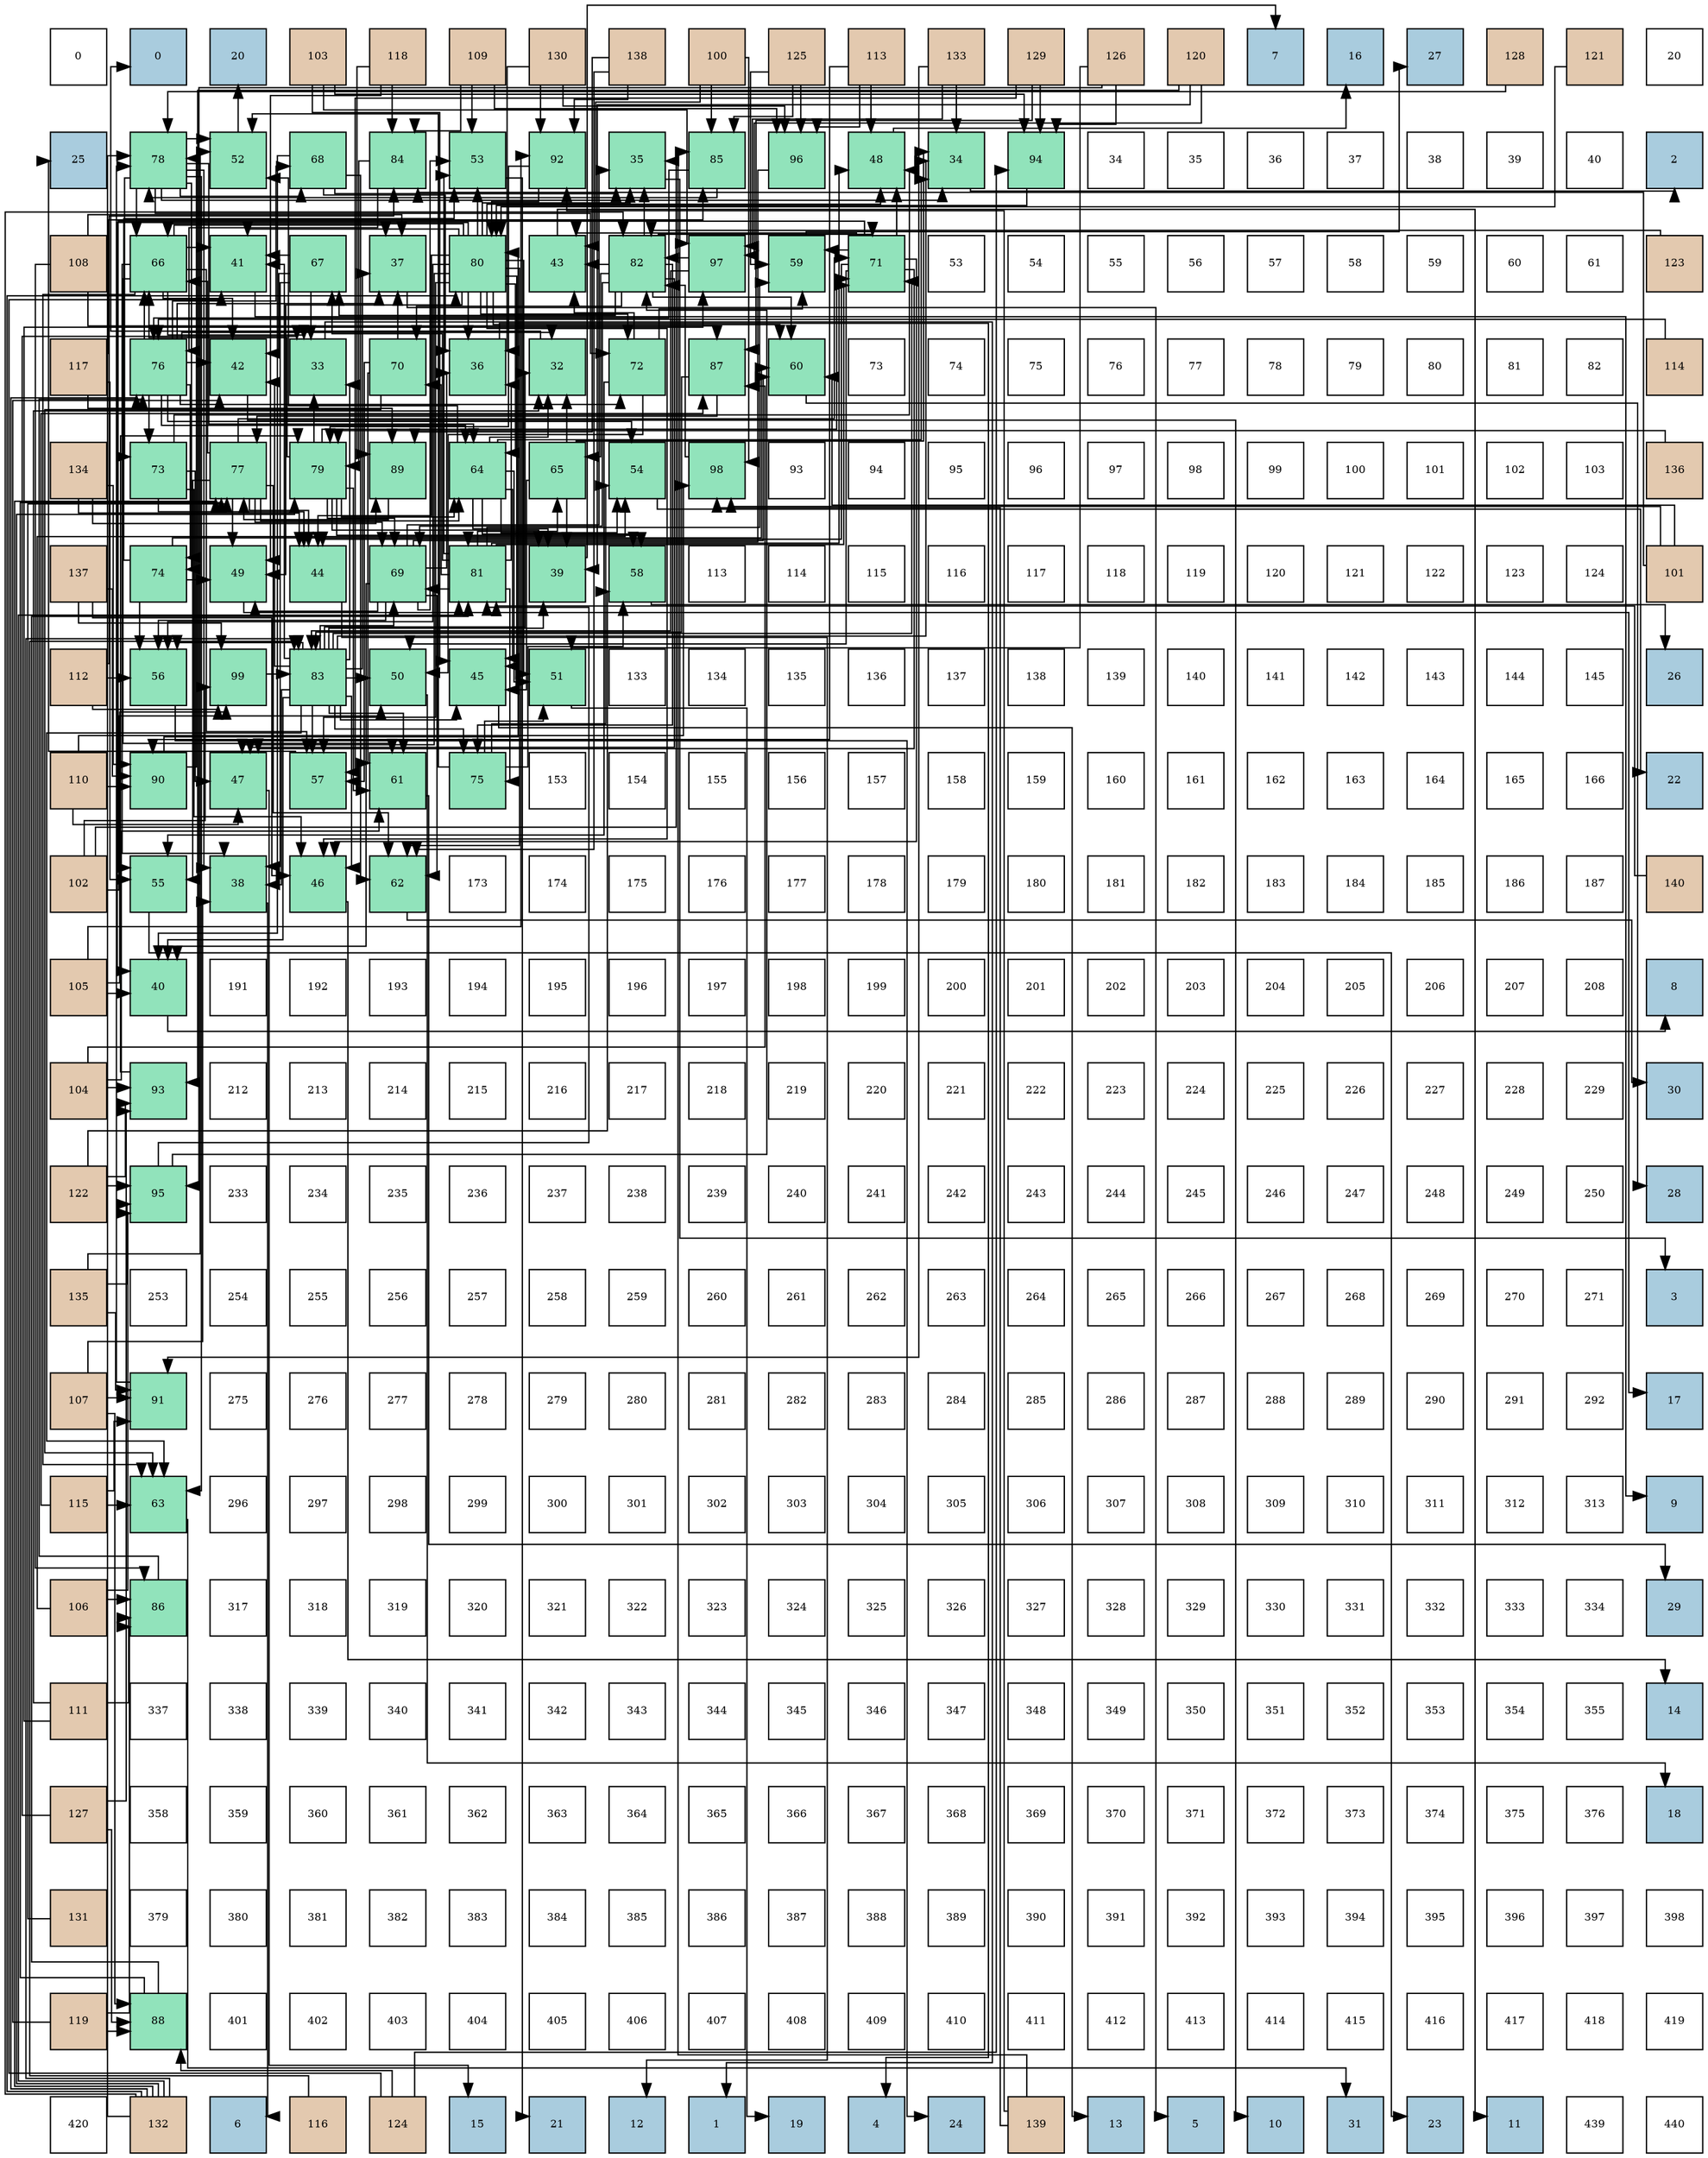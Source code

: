 digraph layout{
 rankdir=TB;
 splines=ortho;
 node [style=filled shape=square fixedsize=true width=0.6];
0[label="0", fontsize=8, fillcolor="#ffffff"];
1[label="0", fontsize=8, fillcolor="#a9ccde"];
2[label="20", fontsize=8, fillcolor="#a9ccde"];
3[label="103", fontsize=8, fillcolor="#e3c9af"];
4[label="118", fontsize=8, fillcolor="#e3c9af"];
5[label="109", fontsize=8, fillcolor="#e3c9af"];
6[label="130", fontsize=8, fillcolor="#e3c9af"];
7[label="138", fontsize=8, fillcolor="#e3c9af"];
8[label="100", fontsize=8, fillcolor="#e3c9af"];
9[label="125", fontsize=8, fillcolor="#e3c9af"];
10[label="113", fontsize=8, fillcolor="#e3c9af"];
11[label="133", fontsize=8, fillcolor="#e3c9af"];
12[label="129", fontsize=8, fillcolor="#e3c9af"];
13[label="126", fontsize=8, fillcolor="#e3c9af"];
14[label="120", fontsize=8, fillcolor="#e3c9af"];
15[label="7", fontsize=8, fillcolor="#a9ccde"];
16[label="16", fontsize=8, fillcolor="#a9ccde"];
17[label="27", fontsize=8, fillcolor="#a9ccde"];
18[label="128", fontsize=8, fillcolor="#e3c9af"];
19[label="121", fontsize=8, fillcolor="#e3c9af"];
20[label="20", fontsize=8, fillcolor="#ffffff"];
21[label="25", fontsize=8, fillcolor="#a9ccde"];
22[label="78", fontsize=8, fillcolor="#91e3bb"];
23[label="52", fontsize=8, fillcolor="#91e3bb"];
24[label="68", fontsize=8, fillcolor="#91e3bb"];
25[label="84", fontsize=8, fillcolor="#91e3bb"];
26[label="53", fontsize=8, fillcolor="#91e3bb"];
27[label="92", fontsize=8, fillcolor="#91e3bb"];
28[label="35", fontsize=8, fillcolor="#91e3bb"];
29[label="85", fontsize=8, fillcolor="#91e3bb"];
30[label="96", fontsize=8, fillcolor="#91e3bb"];
31[label="48", fontsize=8, fillcolor="#91e3bb"];
32[label="34", fontsize=8, fillcolor="#91e3bb"];
33[label="94", fontsize=8, fillcolor="#91e3bb"];
34[label="34", fontsize=8, fillcolor="#ffffff"];
35[label="35", fontsize=8, fillcolor="#ffffff"];
36[label="36", fontsize=8, fillcolor="#ffffff"];
37[label="37", fontsize=8, fillcolor="#ffffff"];
38[label="38", fontsize=8, fillcolor="#ffffff"];
39[label="39", fontsize=8, fillcolor="#ffffff"];
40[label="40", fontsize=8, fillcolor="#ffffff"];
41[label="2", fontsize=8, fillcolor="#a9ccde"];
42[label="108", fontsize=8, fillcolor="#e3c9af"];
43[label="66", fontsize=8, fillcolor="#91e3bb"];
44[label="41", fontsize=8, fillcolor="#91e3bb"];
45[label="67", fontsize=8, fillcolor="#91e3bb"];
46[label="37", fontsize=8, fillcolor="#91e3bb"];
47[label="80", fontsize=8, fillcolor="#91e3bb"];
48[label="43", fontsize=8, fillcolor="#91e3bb"];
49[label="82", fontsize=8, fillcolor="#91e3bb"];
50[label="97", fontsize=8, fillcolor="#91e3bb"];
51[label="59", fontsize=8, fillcolor="#91e3bb"];
52[label="71", fontsize=8, fillcolor="#91e3bb"];
53[label="53", fontsize=8, fillcolor="#ffffff"];
54[label="54", fontsize=8, fillcolor="#ffffff"];
55[label="55", fontsize=8, fillcolor="#ffffff"];
56[label="56", fontsize=8, fillcolor="#ffffff"];
57[label="57", fontsize=8, fillcolor="#ffffff"];
58[label="58", fontsize=8, fillcolor="#ffffff"];
59[label="59", fontsize=8, fillcolor="#ffffff"];
60[label="60", fontsize=8, fillcolor="#ffffff"];
61[label="61", fontsize=8, fillcolor="#ffffff"];
62[label="123", fontsize=8, fillcolor="#e3c9af"];
63[label="117", fontsize=8, fillcolor="#e3c9af"];
64[label="76", fontsize=8, fillcolor="#91e3bb"];
65[label="42", fontsize=8, fillcolor="#91e3bb"];
66[label="33", fontsize=8, fillcolor="#91e3bb"];
67[label="70", fontsize=8, fillcolor="#91e3bb"];
68[label="36", fontsize=8, fillcolor="#91e3bb"];
69[label="32", fontsize=8, fillcolor="#91e3bb"];
70[label="72", fontsize=8, fillcolor="#91e3bb"];
71[label="87", fontsize=8, fillcolor="#91e3bb"];
72[label="60", fontsize=8, fillcolor="#91e3bb"];
73[label="73", fontsize=8, fillcolor="#ffffff"];
74[label="74", fontsize=8, fillcolor="#ffffff"];
75[label="75", fontsize=8, fillcolor="#ffffff"];
76[label="76", fontsize=8, fillcolor="#ffffff"];
77[label="77", fontsize=8, fillcolor="#ffffff"];
78[label="78", fontsize=8, fillcolor="#ffffff"];
79[label="79", fontsize=8, fillcolor="#ffffff"];
80[label="80", fontsize=8, fillcolor="#ffffff"];
81[label="81", fontsize=8, fillcolor="#ffffff"];
82[label="82", fontsize=8, fillcolor="#ffffff"];
83[label="114", fontsize=8, fillcolor="#e3c9af"];
84[label="134", fontsize=8, fillcolor="#e3c9af"];
85[label="73", fontsize=8, fillcolor="#91e3bb"];
86[label="77", fontsize=8, fillcolor="#91e3bb"];
87[label="79", fontsize=8, fillcolor="#91e3bb"];
88[label="89", fontsize=8, fillcolor="#91e3bb"];
89[label="64", fontsize=8, fillcolor="#91e3bb"];
90[label="65", fontsize=8, fillcolor="#91e3bb"];
91[label="54", fontsize=8, fillcolor="#91e3bb"];
92[label="98", fontsize=8, fillcolor="#91e3bb"];
93[label="93", fontsize=8, fillcolor="#ffffff"];
94[label="94", fontsize=8, fillcolor="#ffffff"];
95[label="95", fontsize=8, fillcolor="#ffffff"];
96[label="96", fontsize=8, fillcolor="#ffffff"];
97[label="97", fontsize=8, fillcolor="#ffffff"];
98[label="98", fontsize=8, fillcolor="#ffffff"];
99[label="99", fontsize=8, fillcolor="#ffffff"];
100[label="100", fontsize=8, fillcolor="#ffffff"];
101[label="101", fontsize=8, fillcolor="#ffffff"];
102[label="102", fontsize=8, fillcolor="#ffffff"];
103[label="103", fontsize=8, fillcolor="#ffffff"];
104[label="136", fontsize=8, fillcolor="#e3c9af"];
105[label="137", fontsize=8, fillcolor="#e3c9af"];
106[label="74", fontsize=8, fillcolor="#91e3bb"];
107[label="49", fontsize=8, fillcolor="#91e3bb"];
108[label="44", fontsize=8, fillcolor="#91e3bb"];
109[label="69", fontsize=8, fillcolor="#91e3bb"];
110[label="81", fontsize=8, fillcolor="#91e3bb"];
111[label="39", fontsize=8, fillcolor="#91e3bb"];
112[label="58", fontsize=8, fillcolor="#91e3bb"];
113[label="113", fontsize=8, fillcolor="#ffffff"];
114[label="114", fontsize=8, fillcolor="#ffffff"];
115[label="115", fontsize=8, fillcolor="#ffffff"];
116[label="116", fontsize=8, fillcolor="#ffffff"];
117[label="117", fontsize=8, fillcolor="#ffffff"];
118[label="118", fontsize=8, fillcolor="#ffffff"];
119[label="119", fontsize=8, fillcolor="#ffffff"];
120[label="120", fontsize=8, fillcolor="#ffffff"];
121[label="121", fontsize=8, fillcolor="#ffffff"];
122[label="122", fontsize=8, fillcolor="#ffffff"];
123[label="123", fontsize=8, fillcolor="#ffffff"];
124[label="124", fontsize=8, fillcolor="#ffffff"];
125[label="101", fontsize=8, fillcolor="#e3c9af"];
126[label="112", fontsize=8, fillcolor="#e3c9af"];
127[label="56", fontsize=8, fillcolor="#91e3bb"];
128[label="99", fontsize=8, fillcolor="#91e3bb"];
129[label="83", fontsize=8, fillcolor="#91e3bb"];
130[label="50", fontsize=8, fillcolor="#91e3bb"];
131[label="45", fontsize=8, fillcolor="#91e3bb"];
132[label="51", fontsize=8, fillcolor="#91e3bb"];
133[label="133", fontsize=8, fillcolor="#ffffff"];
134[label="134", fontsize=8, fillcolor="#ffffff"];
135[label="135", fontsize=8, fillcolor="#ffffff"];
136[label="136", fontsize=8, fillcolor="#ffffff"];
137[label="137", fontsize=8, fillcolor="#ffffff"];
138[label="138", fontsize=8, fillcolor="#ffffff"];
139[label="139", fontsize=8, fillcolor="#ffffff"];
140[label="140", fontsize=8, fillcolor="#ffffff"];
141[label="141", fontsize=8, fillcolor="#ffffff"];
142[label="142", fontsize=8, fillcolor="#ffffff"];
143[label="143", fontsize=8, fillcolor="#ffffff"];
144[label="144", fontsize=8, fillcolor="#ffffff"];
145[label="145", fontsize=8, fillcolor="#ffffff"];
146[label="26", fontsize=8, fillcolor="#a9ccde"];
147[label="110", fontsize=8, fillcolor="#e3c9af"];
148[label="90", fontsize=8, fillcolor="#91e3bb"];
149[label="47", fontsize=8, fillcolor="#91e3bb"];
150[label="57", fontsize=8, fillcolor="#91e3bb"];
151[label="61", fontsize=8, fillcolor="#91e3bb"];
152[label="75", fontsize=8, fillcolor="#91e3bb"];
153[label="153", fontsize=8, fillcolor="#ffffff"];
154[label="154", fontsize=8, fillcolor="#ffffff"];
155[label="155", fontsize=8, fillcolor="#ffffff"];
156[label="156", fontsize=8, fillcolor="#ffffff"];
157[label="157", fontsize=8, fillcolor="#ffffff"];
158[label="158", fontsize=8, fillcolor="#ffffff"];
159[label="159", fontsize=8, fillcolor="#ffffff"];
160[label="160", fontsize=8, fillcolor="#ffffff"];
161[label="161", fontsize=8, fillcolor="#ffffff"];
162[label="162", fontsize=8, fillcolor="#ffffff"];
163[label="163", fontsize=8, fillcolor="#ffffff"];
164[label="164", fontsize=8, fillcolor="#ffffff"];
165[label="165", fontsize=8, fillcolor="#ffffff"];
166[label="166", fontsize=8, fillcolor="#ffffff"];
167[label="22", fontsize=8, fillcolor="#a9ccde"];
168[label="102", fontsize=8, fillcolor="#e3c9af"];
169[label="55", fontsize=8, fillcolor="#91e3bb"];
170[label="38", fontsize=8, fillcolor="#91e3bb"];
171[label="46", fontsize=8, fillcolor="#91e3bb"];
172[label="62", fontsize=8, fillcolor="#91e3bb"];
173[label="173", fontsize=8, fillcolor="#ffffff"];
174[label="174", fontsize=8, fillcolor="#ffffff"];
175[label="175", fontsize=8, fillcolor="#ffffff"];
176[label="176", fontsize=8, fillcolor="#ffffff"];
177[label="177", fontsize=8, fillcolor="#ffffff"];
178[label="178", fontsize=8, fillcolor="#ffffff"];
179[label="179", fontsize=8, fillcolor="#ffffff"];
180[label="180", fontsize=8, fillcolor="#ffffff"];
181[label="181", fontsize=8, fillcolor="#ffffff"];
182[label="182", fontsize=8, fillcolor="#ffffff"];
183[label="183", fontsize=8, fillcolor="#ffffff"];
184[label="184", fontsize=8, fillcolor="#ffffff"];
185[label="185", fontsize=8, fillcolor="#ffffff"];
186[label="186", fontsize=8, fillcolor="#ffffff"];
187[label="187", fontsize=8, fillcolor="#ffffff"];
188[label="140", fontsize=8, fillcolor="#e3c9af"];
189[label="105", fontsize=8, fillcolor="#e3c9af"];
190[label="40", fontsize=8, fillcolor="#91e3bb"];
191[label="191", fontsize=8, fillcolor="#ffffff"];
192[label="192", fontsize=8, fillcolor="#ffffff"];
193[label="193", fontsize=8, fillcolor="#ffffff"];
194[label="194", fontsize=8, fillcolor="#ffffff"];
195[label="195", fontsize=8, fillcolor="#ffffff"];
196[label="196", fontsize=8, fillcolor="#ffffff"];
197[label="197", fontsize=8, fillcolor="#ffffff"];
198[label="198", fontsize=8, fillcolor="#ffffff"];
199[label="199", fontsize=8, fillcolor="#ffffff"];
200[label="200", fontsize=8, fillcolor="#ffffff"];
201[label="201", fontsize=8, fillcolor="#ffffff"];
202[label="202", fontsize=8, fillcolor="#ffffff"];
203[label="203", fontsize=8, fillcolor="#ffffff"];
204[label="204", fontsize=8, fillcolor="#ffffff"];
205[label="205", fontsize=8, fillcolor="#ffffff"];
206[label="206", fontsize=8, fillcolor="#ffffff"];
207[label="207", fontsize=8, fillcolor="#ffffff"];
208[label="208", fontsize=8, fillcolor="#ffffff"];
209[label="8", fontsize=8, fillcolor="#a9ccde"];
210[label="104", fontsize=8, fillcolor="#e3c9af"];
211[label="93", fontsize=8, fillcolor="#91e3bb"];
212[label="212", fontsize=8, fillcolor="#ffffff"];
213[label="213", fontsize=8, fillcolor="#ffffff"];
214[label="214", fontsize=8, fillcolor="#ffffff"];
215[label="215", fontsize=8, fillcolor="#ffffff"];
216[label="216", fontsize=8, fillcolor="#ffffff"];
217[label="217", fontsize=8, fillcolor="#ffffff"];
218[label="218", fontsize=8, fillcolor="#ffffff"];
219[label="219", fontsize=8, fillcolor="#ffffff"];
220[label="220", fontsize=8, fillcolor="#ffffff"];
221[label="221", fontsize=8, fillcolor="#ffffff"];
222[label="222", fontsize=8, fillcolor="#ffffff"];
223[label="223", fontsize=8, fillcolor="#ffffff"];
224[label="224", fontsize=8, fillcolor="#ffffff"];
225[label="225", fontsize=8, fillcolor="#ffffff"];
226[label="226", fontsize=8, fillcolor="#ffffff"];
227[label="227", fontsize=8, fillcolor="#ffffff"];
228[label="228", fontsize=8, fillcolor="#ffffff"];
229[label="229", fontsize=8, fillcolor="#ffffff"];
230[label="30", fontsize=8, fillcolor="#a9ccde"];
231[label="122", fontsize=8, fillcolor="#e3c9af"];
232[label="95", fontsize=8, fillcolor="#91e3bb"];
233[label="233", fontsize=8, fillcolor="#ffffff"];
234[label="234", fontsize=8, fillcolor="#ffffff"];
235[label="235", fontsize=8, fillcolor="#ffffff"];
236[label="236", fontsize=8, fillcolor="#ffffff"];
237[label="237", fontsize=8, fillcolor="#ffffff"];
238[label="238", fontsize=8, fillcolor="#ffffff"];
239[label="239", fontsize=8, fillcolor="#ffffff"];
240[label="240", fontsize=8, fillcolor="#ffffff"];
241[label="241", fontsize=8, fillcolor="#ffffff"];
242[label="242", fontsize=8, fillcolor="#ffffff"];
243[label="243", fontsize=8, fillcolor="#ffffff"];
244[label="244", fontsize=8, fillcolor="#ffffff"];
245[label="245", fontsize=8, fillcolor="#ffffff"];
246[label="246", fontsize=8, fillcolor="#ffffff"];
247[label="247", fontsize=8, fillcolor="#ffffff"];
248[label="248", fontsize=8, fillcolor="#ffffff"];
249[label="249", fontsize=8, fillcolor="#ffffff"];
250[label="250", fontsize=8, fillcolor="#ffffff"];
251[label="28", fontsize=8, fillcolor="#a9ccde"];
252[label="135", fontsize=8, fillcolor="#e3c9af"];
253[label="253", fontsize=8, fillcolor="#ffffff"];
254[label="254", fontsize=8, fillcolor="#ffffff"];
255[label="255", fontsize=8, fillcolor="#ffffff"];
256[label="256", fontsize=8, fillcolor="#ffffff"];
257[label="257", fontsize=8, fillcolor="#ffffff"];
258[label="258", fontsize=8, fillcolor="#ffffff"];
259[label="259", fontsize=8, fillcolor="#ffffff"];
260[label="260", fontsize=8, fillcolor="#ffffff"];
261[label="261", fontsize=8, fillcolor="#ffffff"];
262[label="262", fontsize=8, fillcolor="#ffffff"];
263[label="263", fontsize=8, fillcolor="#ffffff"];
264[label="264", fontsize=8, fillcolor="#ffffff"];
265[label="265", fontsize=8, fillcolor="#ffffff"];
266[label="266", fontsize=8, fillcolor="#ffffff"];
267[label="267", fontsize=8, fillcolor="#ffffff"];
268[label="268", fontsize=8, fillcolor="#ffffff"];
269[label="269", fontsize=8, fillcolor="#ffffff"];
270[label="270", fontsize=8, fillcolor="#ffffff"];
271[label="271", fontsize=8, fillcolor="#ffffff"];
272[label="3", fontsize=8, fillcolor="#a9ccde"];
273[label="107", fontsize=8, fillcolor="#e3c9af"];
274[label="91", fontsize=8, fillcolor="#91e3bb"];
275[label="275", fontsize=8, fillcolor="#ffffff"];
276[label="276", fontsize=8, fillcolor="#ffffff"];
277[label="277", fontsize=8, fillcolor="#ffffff"];
278[label="278", fontsize=8, fillcolor="#ffffff"];
279[label="279", fontsize=8, fillcolor="#ffffff"];
280[label="280", fontsize=8, fillcolor="#ffffff"];
281[label="281", fontsize=8, fillcolor="#ffffff"];
282[label="282", fontsize=8, fillcolor="#ffffff"];
283[label="283", fontsize=8, fillcolor="#ffffff"];
284[label="284", fontsize=8, fillcolor="#ffffff"];
285[label="285", fontsize=8, fillcolor="#ffffff"];
286[label="286", fontsize=8, fillcolor="#ffffff"];
287[label="287", fontsize=8, fillcolor="#ffffff"];
288[label="288", fontsize=8, fillcolor="#ffffff"];
289[label="289", fontsize=8, fillcolor="#ffffff"];
290[label="290", fontsize=8, fillcolor="#ffffff"];
291[label="291", fontsize=8, fillcolor="#ffffff"];
292[label="292", fontsize=8, fillcolor="#ffffff"];
293[label="17", fontsize=8, fillcolor="#a9ccde"];
294[label="115", fontsize=8, fillcolor="#e3c9af"];
295[label="63", fontsize=8, fillcolor="#91e3bb"];
296[label="296", fontsize=8, fillcolor="#ffffff"];
297[label="297", fontsize=8, fillcolor="#ffffff"];
298[label="298", fontsize=8, fillcolor="#ffffff"];
299[label="299", fontsize=8, fillcolor="#ffffff"];
300[label="300", fontsize=8, fillcolor="#ffffff"];
301[label="301", fontsize=8, fillcolor="#ffffff"];
302[label="302", fontsize=8, fillcolor="#ffffff"];
303[label="303", fontsize=8, fillcolor="#ffffff"];
304[label="304", fontsize=8, fillcolor="#ffffff"];
305[label="305", fontsize=8, fillcolor="#ffffff"];
306[label="306", fontsize=8, fillcolor="#ffffff"];
307[label="307", fontsize=8, fillcolor="#ffffff"];
308[label="308", fontsize=8, fillcolor="#ffffff"];
309[label="309", fontsize=8, fillcolor="#ffffff"];
310[label="310", fontsize=8, fillcolor="#ffffff"];
311[label="311", fontsize=8, fillcolor="#ffffff"];
312[label="312", fontsize=8, fillcolor="#ffffff"];
313[label="313", fontsize=8, fillcolor="#ffffff"];
314[label="9", fontsize=8, fillcolor="#a9ccde"];
315[label="106", fontsize=8, fillcolor="#e3c9af"];
316[label="86", fontsize=8, fillcolor="#91e3bb"];
317[label="317", fontsize=8, fillcolor="#ffffff"];
318[label="318", fontsize=8, fillcolor="#ffffff"];
319[label="319", fontsize=8, fillcolor="#ffffff"];
320[label="320", fontsize=8, fillcolor="#ffffff"];
321[label="321", fontsize=8, fillcolor="#ffffff"];
322[label="322", fontsize=8, fillcolor="#ffffff"];
323[label="323", fontsize=8, fillcolor="#ffffff"];
324[label="324", fontsize=8, fillcolor="#ffffff"];
325[label="325", fontsize=8, fillcolor="#ffffff"];
326[label="326", fontsize=8, fillcolor="#ffffff"];
327[label="327", fontsize=8, fillcolor="#ffffff"];
328[label="328", fontsize=8, fillcolor="#ffffff"];
329[label="329", fontsize=8, fillcolor="#ffffff"];
330[label="330", fontsize=8, fillcolor="#ffffff"];
331[label="331", fontsize=8, fillcolor="#ffffff"];
332[label="332", fontsize=8, fillcolor="#ffffff"];
333[label="333", fontsize=8, fillcolor="#ffffff"];
334[label="334", fontsize=8, fillcolor="#ffffff"];
335[label="29", fontsize=8, fillcolor="#a9ccde"];
336[label="111", fontsize=8, fillcolor="#e3c9af"];
337[label="337", fontsize=8, fillcolor="#ffffff"];
338[label="338", fontsize=8, fillcolor="#ffffff"];
339[label="339", fontsize=8, fillcolor="#ffffff"];
340[label="340", fontsize=8, fillcolor="#ffffff"];
341[label="341", fontsize=8, fillcolor="#ffffff"];
342[label="342", fontsize=8, fillcolor="#ffffff"];
343[label="343", fontsize=8, fillcolor="#ffffff"];
344[label="344", fontsize=8, fillcolor="#ffffff"];
345[label="345", fontsize=8, fillcolor="#ffffff"];
346[label="346", fontsize=8, fillcolor="#ffffff"];
347[label="347", fontsize=8, fillcolor="#ffffff"];
348[label="348", fontsize=8, fillcolor="#ffffff"];
349[label="349", fontsize=8, fillcolor="#ffffff"];
350[label="350", fontsize=8, fillcolor="#ffffff"];
351[label="351", fontsize=8, fillcolor="#ffffff"];
352[label="352", fontsize=8, fillcolor="#ffffff"];
353[label="353", fontsize=8, fillcolor="#ffffff"];
354[label="354", fontsize=8, fillcolor="#ffffff"];
355[label="355", fontsize=8, fillcolor="#ffffff"];
356[label="14", fontsize=8, fillcolor="#a9ccde"];
357[label="127", fontsize=8, fillcolor="#e3c9af"];
358[label="358", fontsize=8, fillcolor="#ffffff"];
359[label="359", fontsize=8, fillcolor="#ffffff"];
360[label="360", fontsize=8, fillcolor="#ffffff"];
361[label="361", fontsize=8, fillcolor="#ffffff"];
362[label="362", fontsize=8, fillcolor="#ffffff"];
363[label="363", fontsize=8, fillcolor="#ffffff"];
364[label="364", fontsize=8, fillcolor="#ffffff"];
365[label="365", fontsize=8, fillcolor="#ffffff"];
366[label="366", fontsize=8, fillcolor="#ffffff"];
367[label="367", fontsize=8, fillcolor="#ffffff"];
368[label="368", fontsize=8, fillcolor="#ffffff"];
369[label="369", fontsize=8, fillcolor="#ffffff"];
370[label="370", fontsize=8, fillcolor="#ffffff"];
371[label="371", fontsize=8, fillcolor="#ffffff"];
372[label="372", fontsize=8, fillcolor="#ffffff"];
373[label="373", fontsize=8, fillcolor="#ffffff"];
374[label="374", fontsize=8, fillcolor="#ffffff"];
375[label="375", fontsize=8, fillcolor="#ffffff"];
376[label="376", fontsize=8, fillcolor="#ffffff"];
377[label="18", fontsize=8, fillcolor="#a9ccde"];
378[label="131", fontsize=8, fillcolor="#e3c9af"];
379[label="379", fontsize=8, fillcolor="#ffffff"];
380[label="380", fontsize=8, fillcolor="#ffffff"];
381[label="381", fontsize=8, fillcolor="#ffffff"];
382[label="382", fontsize=8, fillcolor="#ffffff"];
383[label="383", fontsize=8, fillcolor="#ffffff"];
384[label="384", fontsize=8, fillcolor="#ffffff"];
385[label="385", fontsize=8, fillcolor="#ffffff"];
386[label="386", fontsize=8, fillcolor="#ffffff"];
387[label="387", fontsize=8, fillcolor="#ffffff"];
388[label="388", fontsize=8, fillcolor="#ffffff"];
389[label="389", fontsize=8, fillcolor="#ffffff"];
390[label="390", fontsize=8, fillcolor="#ffffff"];
391[label="391", fontsize=8, fillcolor="#ffffff"];
392[label="392", fontsize=8, fillcolor="#ffffff"];
393[label="393", fontsize=8, fillcolor="#ffffff"];
394[label="394", fontsize=8, fillcolor="#ffffff"];
395[label="395", fontsize=8, fillcolor="#ffffff"];
396[label="396", fontsize=8, fillcolor="#ffffff"];
397[label="397", fontsize=8, fillcolor="#ffffff"];
398[label="398", fontsize=8, fillcolor="#ffffff"];
399[label="119", fontsize=8, fillcolor="#e3c9af"];
400[label="88", fontsize=8, fillcolor="#91e3bb"];
401[label="401", fontsize=8, fillcolor="#ffffff"];
402[label="402", fontsize=8, fillcolor="#ffffff"];
403[label="403", fontsize=8, fillcolor="#ffffff"];
404[label="404", fontsize=8, fillcolor="#ffffff"];
405[label="405", fontsize=8, fillcolor="#ffffff"];
406[label="406", fontsize=8, fillcolor="#ffffff"];
407[label="407", fontsize=8, fillcolor="#ffffff"];
408[label="408", fontsize=8, fillcolor="#ffffff"];
409[label="409", fontsize=8, fillcolor="#ffffff"];
410[label="410", fontsize=8, fillcolor="#ffffff"];
411[label="411", fontsize=8, fillcolor="#ffffff"];
412[label="412", fontsize=8, fillcolor="#ffffff"];
413[label="413", fontsize=8, fillcolor="#ffffff"];
414[label="414", fontsize=8, fillcolor="#ffffff"];
415[label="415", fontsize=8, fillcolor="#ffffff"];
416[label="416", fontsize=8, fillcolor="#ffffff"];
417[label="417", fontsize=8, fillcolor="#ffffff"];
418[label="418", fontsize=8, fillcolor="#ffffff"];
419[label="419", fontsize=8, fillcolor="#ffffff"];
420[label="420", fontsize=8, fillcolor="#ffffff"];
421[label="132", fontsize=8, fillcolor="#e3c9af"];
422[label="6", fontsize=8, fillcolor="#a9ccde"];
423[label="116", fontsize=8, fillcolor="#e3c9af"];
424[label="124", fontsize=8, fillcolor="#e3c9af"];
425[label="15", fontsize=8, fillcolor="#a9ccde"];
426[label="21", fontsize=8, fillcolor="#a9ccde"];
427[label="12", fontsize=8, fillcolor="#a9ccde"];
428[label="1", fontsize=8, fillcolor="#a9ccde"];
429[label="19", fontsize=8, fillcolor="#a9ccde"];
430[label="4", fontsize=8, fillcolor="#a9ccde"];
431[label="24", fontsize=8, fillcolor="#a9ccde"];
432[label="139", fontsize=8, fillcolor="#e3c9af"];
433[label="13", fontsize=8, fillcolor="#a9ccde"];
434[label="5", fontsize=8, fillcolor="#a9ccde"];
435[label="10", fontsize=8, fillcolor="#a9ccde"];
436[label="31", fontsize=8, fillcolor="#a9ccde"];
437[label="23", fontsize=8, fillcolor="#a9ccde"];
438[label="11", fontsize=8, fillcolor="#a9ccde"];
439[label="439", fontsize=8, fillcolor="#ffffff"];
440[label="440", fontsize=8, fillcolor="#ffffff"];
edge [constraint=false, style=vis];69 -> 1;
66 -> 428;
32 -> 41;
28 -> 272;
68 -> 430;
46 -> 434;
170 -> 422;
111 -> 15;
190 -> 209;
44 -> 314;
65 -> 435;
48 -> 438;
108 -> 427;
131 -> 433;
171 -> 356;
149 -> 425;
31 -> 16;
107 -> 293;
130 -> 377;
132 -> 429;
23 -> 2;
26 -> 426;
91 -> 167;
169 -> 437;
127 -> 431;
150 -> 21;
112 -> 146;
51 -> 17;
72 -> 251;
151 -> 335;
172 -> 230;
295 -> 436;
89 -> 69;
89 -> 32;
89 -> 111;
89 -> 131;
89 -> 132;
89 -> 23;
89 -> 91;
89 -> 112;
90 -> 69;
90 -> 32;
90 -> 111;
90 -> 131;
43 -> 66;
43 -> 46;
43 -> 170;
43 -> 44;
43 -> 65;
43 -> 150;
43 -> 151;
43 -> 295;
45 -> 66;
45 -> 170;
45 -> 44;
45 -> 65;
24 -> 28;
24 -> 68;
24 -> 190;
24 -> 172;
109 -> 28;
109 -> 68;
109 -> 190;
109 -> 107;
109 -> 26;
109 -> 127;
109 -> 72;
109 -> 172;
67 -> 46;
67 -> 150;
67 -> 151;
67 -> 295;
52 -> 48;
52 -> 108;
52 -> 171;
52 -> 149;
52 -> 31;
52 -> 130;
52 -> 169;
52 -> 51;
70 -> 48;
70 -> 130;
70 -> 169;
70 -> 51;
85 -> 108;
85 -> 171;
85 -> 149;
85 -> 31;
106 -> 107;
106 -> 26;
106 -> 127;
106 -> 72;
152 -> 132;
152 -> 23;
152 -> 91;
152 -> 112;
64 -> 69;
64 -> 46;
64 -> 65;
64 -> 91;
64 -> 89;
64 -> 43;
64 -> 24;
64 -> 70;
64 -> 85;
64 -> 106;
86 -> 108;
86 -> 107;
86 -> 169;
86 -> 172;
86 -> 89;
86 -> 43;
86 -> 109;
86 -> 52;
22 -> 32;
22 -> 170;
22 -> 23;
22 -> 295;
22 -> 89;
22 -> 43;
22 -> 24;
22 -> 70;
22 -> 85;
22 -> 106;
87 -> 66;
87 -> 111;
87 -> 112;
87 -> 151;
87 -> 89;
87 -> 43;
87 -> 109;
87 -> 52;
47 -> 28;
47 -> 68;
47 -> 190;
47 -> 44;
47 -> 108;
47 -> 131;
47 -> 171;
47 -> 149;
47 -> 31;
47 -> 107;
47 -> 132;
47 -> 26;
47 -> 127;
47 -> 150;
47 -> 72;
47 -> 172;
47 -> 89;
47 -> 43;
47 -> 70;
110 -> 68;
110 -> 31;
110 -> 26;
110 -> 51;
110 -> 90;
110 -> 45;
110 -> 109;
110 -> 67;
110 -> 52;
110 -> 152;
49 -> 28;
49 -> 48;
49 -> 149;
49 -> 72;
49 -> 90;
49 -> 45;
49 -> 109;
49 -> 67;
49 -> 52;
49 -> 152;
129 -> 69;
129 -> 66;
129 -> 32;
129 -> 46;
129 -> 170;
129 -> 111;
129 -> 190;
129 -> 44;
129 -> 65;
129 -> 131;
129 -> 171;
129 -> 130;
129 -> 127;
129 -> 150;
129 -> 151;
129 -> 295;
129 -> 109;
129 -> 52;
129 -> 152;
25 -> 64;
25 -> 87;
29 -> 64;
29 -> 22;
316 -> 64;
71 -> 86;
71 -> 129;
400 -> 86;
400 -> 110;
88 -> 86;
148 -> 22;
148 -> 47;
274 -> 22;
27 -> 87;
27 -> 47;
211 -> 87;
33 -> 47;
232 -> 110;
232 -> 49;
30 -> 110;
50 -> 49;
50 -> 129;
92 -> 49;
128 -> 129;
8 -> 48;
8 -> 29;
8 -> 92;
125 -> 72;
125 -> 25;
125 -> 92;
168 -> 130;
168 -> 29;
168 -> 128;
3 -> 131;
3 -> 33;
3 -> 50;
210 -> 151;
210 -> 71;
210 -> 211;
189 -> 190;
189 -> 27;
189 -> 128;
315 -> 91;
315 -> 316;
315 -> 232;
273 -> 170;
273 -> 400;
273 -> 274;
42 -> 46;
42 -> 316;
42 -> 71;
5 -> 26;
5 -> 25;
5 -> 30;
147 -> 149;
147 -> 148;
147 -> 92;
336 -> 69;
336 -> 316;
336 -> 50;
126 -> 127;
126 -> 25;
126 -> 128;
10 -> 31;
10 -> 148;
10 -> 30;
83 -> 64;
294 -> 295;
294 -> 71;
294 -> 274;
423 -> 129;
63 -> 169;
63 -> 29;
63 -> 88;
4 -> 107;
4 -> 25;
4 -> 88;
399 -> 65;
399 -> 316;
399 -> 400;
14 -> 111;
14 -> 211;
14 -> 50;
19 -> 47;
231 -> 112;
231 -> 211;
231 -> 232;
62 -> 49;
424 -> 44;
424 -> 400;
424 -> 33;
9 -> 51;
9 -> 29;
9 -> 30;
13 -> 132;
13 -> 33;
13 -> 232;
357 -> 66;
357 -> 400;
357 -> 211;
18 -> 22;
12 -> 150;
12 -> 71;
12 -> 33;
6 -> 68;
6 -> 27;
6 -> 30;
378 -> 86;
421 -> 64;
421 -> 86;
421 -> 22;
421 -> 87;
421 -> 47;
421 -> 110;
421 -> 49;
421 -> 129;
11 -> 32;
11 -> 274;
11 -> 50;
84 -> 108;
84 -> 88;
84 -> 148;
252 -> 23;
252 -> 274;
252 -> 232;
104 -> 87;
105 -> 171;
105 -> 148;
105 -> 128;
7 -> 172;
7 -> 88;
7 -> 27;
432 -> 28;
432 -> 27;
432 -> 92;
188 -> 110;
edge [constraint=true, style=invis];
0 -> 21 -> 42 -> 63 -> 84 -> 105 -> 126 -> 147 -> 168 -> 189 -> 210 -> 231 -> 252 -> 273 -> 294 -> 315 -> 336 -> 357 -> 378 -> 399 -> 420;
1 -> 22 -> 43 -> 64 -> 85 -> 106 -> 127 -> 148 -> 169 -> 190 -> 211 -> 232 -> 253 -> 274 -> 295 -> 316 -> 337 -> 358 -> 379 -> 400 -> 421;
2 -> 23 -> 44 -> 65 -> 86 -> 107 -> 128 -> 149 -> 170 -> 191 -> 212 -> 233 -> 254 -> 275 -> 296 -> 317 -> 338 -> 359 -> 380 -> 401 -> 422;
3 -> 24 -> 45 -> 66 -> 87 -> 108 -> 129 -> 150 -> 171 -> 192 -> 213 -> 234 -> 255 -> 276 -> 297 -> 318 -> 339 -> 360 -> 381 -> 402 -> 423;
4 -> 25 -> 46 -> 67 -> 88 -> 109 -> 130 -> 151 -> 172 -> 193 -> 214 -> 235 -> 256 -> 277 -> 298 -> 319 -> 340 -> 361 -> 382 -> 403 -> 424;
5 -> 26 -> 47 -> 68 -> 89 -> 110 -> 131 -> 152 -> 173 -> 194 -> 215 -> 236 -> 257 -> 278 -> 299 -> 320 -> 341 -> 362 -> 383 -> 404 -> 425;
6 -> 27 -> 48 -> 69 -> 90 -> 111 -> 132 -> 153 -> 174 -> 195 -> 216 -> 237 -> 258 -> 279 -> 300 -> 321 -> 342 -> 363 -> 384 -> 405 -> 426;
7 -> 28 -> 49 -> 70 -> 91 -> 112 -> 133 -> 154 -> 175 -> 196 -> 217 -> 238 -> 259 -> 280 -> 301 -> 322 -> 343 -> 364 -> 385 -> 406 -> 427;
8 -> 29 -> 50 -> 71 -> 92 -> 113 -> 134 -> 155 -> 176 -> 197 -> 218 -> 239 -> 260 -> 281 -> 302 -> 323 -> 344 -> 365 -> 386 -> 407 -> 428;
9 -> 30 -> 51 -> 72 -> 93 -> 114 -> 135 -> 156 -> 177 -> 198 -> 219 -> 240 -> 261 -> 282 -> 303 -> 324 -> 345 -> 366 -> 387 -> 408 -> 429;
10 -> 31 -> 52 -> 73 -> 94 -> 115 -> 136 -> 157 -> 178 -> 199 -> 220 -> 241 -> 262 -> 283 -> 304 -> 325 -> 346 -> 367 -> 388 -> 409 -> 430;
11 -> 32 -> 53 -> 74 -> 95 -> 116 -> 137 -> 158 -> 179 -> 200 -> 221 -> 242 -> 263 -> 284 -> 305 -> 326 -> 347 -> 368 -> 389 -> 410 -> 431;
12 -> 33 -> 54 -> 75 -> 96 -> 117 -> 138 -> 159 -> 180 -> 201 -> 222 -> 243 -> 264 -> 285 -> 306 -> 327 -> 348 -> 369 -> 390 -> 411 -> 432;
13 -> 34 -> 55 -> 76 -> 97 -> 118 -> 139 -> 160 -> 181 -> 202 -> 223 -> 244 -> 265 -> 286 -> 307 -> 328 -> 349 -> 370 -> 391 -> 412 -> 433;
14 -> 35 -> 56 -> 77 -> 98 -> 119 -> 140 -> 161 -> 182 -> 203 -> 224 -> 245 -> 266 -> 287 -> 308 -> 329 -> 350 -> 371 -> 392 -> 413 -> 434;
15 -> 36 -> 57 -> 78 -> 99 -> 120 -> 141 -> 162 -> 183 -> 204 -> 225 -> 246 -> 267 -> 288 -> 309 -> 330 -> 351 -> 372 -> 393 -> 414 -> 435;
16 -> 37 -> 58 -> 79 -> 100 -> 121 -> 142 -> 163 -> 184 -> 205 -> 226 -> 247 -> 268 -> 289 -> 310 -> 331 -> 352 -> 373 -> 394 -> 415 -> 436;
17 -> 38 -> 59 -> 80 -> 101 -> 122 -> 143 -> 164 -> 185 -> 206 -> 227 -> 248 -> 269 -> 290 -> 311 -> 332 -> 353 -> 374 -> 395 -> 416 -> 437;
18 -> 39 -> 60 -> 81 -> 102 -> 123 -> 144 -> 165 -> 186 -> 207 -> 228 -> 249 -> 270 -> 291 -> 312 -> 333 -> 354 -> 375 -> 396 -> 417 -> 438;
19 -> 40 -> 61 -> 82 -> 103 -> 124 -> 145 -> 166 -> 187 -> 208 -> 229 -> 250 -> 271 -> 292 -> 313 -> 334 -> 355 -> 376 -> 397 -> 418 -> 439;
20 -> 41 -> 62 -> 83 -> 104 -> 125 -> 146 -> 167 -> 188 -> 209 -> 230 -> 251 -> 272 -> 293 -> 314 -> 335 -> 356 -> 377 -> 398 -> 419 -> 440;
rank = same {0 -> 1 -> 2 -> 3 -> 4 -> 5 -> 6 -> 7 -> 8 -> 9 -> 10 -> 11 -> 12 -> 13 -> 14 -> 15 -> 16 -> 17 -> 18 -> 19 -> 20};
rank = same {21 -> 22 -> 23 -> 24 -> 25 -> 26 -> 27 -> 28 -> 29 -> 30 -> 31 -> 32 -> 33 -> 34 -> 35 -> 36 -> 37 -> 38 -> 39 -> 40 -> 41};
rank = same {42 -> 43 -> 44 -> 45 -> 46 -> 47 -> 48 -> 49 -> 50 -> 51 -> 52 -> 53 -> 54 -> 55 -> 56 -> 57 -> 58 -> 59 -> 60 -> 61 -> 62};
rank = same {63 -> 64 -> 65 -> 66 -> 67 -> 68 -> 69 -> 70 -> 71 -> 72 -> 73 -> 74 -> 75 -> 76 -> 77 -> 78 -> 79 -> 80 -> 81 -> 82 -> 83};
rank = same {84 -> 85 -> 86 -> 87 -> 88 -> 89 -> 90 -> 91 -> 92 -> 93 -> 94 -> 95 -> 96 -> 97 -> 98 -> 99 -> 100 -> 101 -> 102 -> 103 -> 104};
rank = same {105 -> 106 -> 107 -> 108 -> 109 -> 110 -> 111 -> 112 -> 113 -> 114 -> 115 -> 116 -> 117 -> 118 -> 119 -> 120 -> 121 -> 122 -> 123 -> 124 -> 125};
rank = same {126 -> 127 -> 128 -> 129 -> 130 -> 131 -> 132 -> 133 -> 134 -> 135 -> 136 -> 137 -> 138 -> 139 -> 140 -> 141 -> 142 -> 143 -> 144 -> 145 -> 146};
rank = same {147 -> 148 -> 149 -> 150 -> 151 -> 152 -> 153 -> 154 -> 155 -> 156 -> 157 -> 158 -> 159 -> 160 -> 161 -> 162 -> 163 -> 164 -> 165 -> 166 -> 167};
rank = same {168 -> 169 -> 170 -> 171 -> 172 -> 173 -> 174 -> 175 -> 176 -> 177 -> 178 -> 179 -> 180 -> 181 -> 182 -> 183 -> 184 -> 185 -> 186 -> 187 -> 188};
rank = same {189 -> 190 -> 191 -> 192 -> 193 -> 194 -> 195 -> 196 -> 197 -> 198 -> 199 -> 200 -> 201 -> 202 -> 203 -> 204 -> 205 -> 206 -> 207 -> 208 -> 209};
rank = same {210 -> 211 -> 212 -> 213 -> 214 -> 215 -> 216 -> 217 -> 218 -> 219 -> 220 -> 221 -> 222 -> 223 -> 224 -> 225 -> 226 -> 227 -> 228 -> 229 -> 230};
rank = same {231 -> 232 -> 233 -> 234 -> 235 -> 236 -> 237 -> 238 -> 239 -> 240 -> 241 -> 242 -> 243 -> 244 -> 245 -> 246 -> 247 -> 248 -> 249 -> 250 -> 251};
rank = same {252 -> 253 -> 254 -> 255 -> 256 -> 257 -> 258 -> 259 -> 260 -> 261 -> 262 -> 263 -> 264 -> 265 -> 266 -> 267 -> 268 -> 269 -> 270 -> 271 -> 272};
rank = same {273 -> 274 -> 275 -> 276 -> 277 -> 278 -> 279 -> 280 -> 281 -> 282 -> 283 -> 284 -> 285 -> 286 -> 287 -> 288 -> 289 -> 290 -> 291 -> 292 -> 293};
rank = same {294 -> 295 -> 296 -> 297 -> 298 -> 299 -> 300 -> 301 -> 302 -> 303 -> 304 -> 305 -> 306 -> 307 -> 308 -> 309 -> 310 -> 311 -> 312 -> 313 -> 314};
rank = same {315 -> 316 -> 317 -> 318 -> 319 -> 320 -> 321 -> 322 -> 323 -> 324 -> 325 -> 326 -> 327 -> 328 -> 329 -> 330 -> 331 -> 332 -> 333 -> 334 -> 335};
rank = same {336 -> 337 -> 338 -> 339 -> 340 -> 341 -> 342 -> 343 -> 344 -> 345 -> 346 -> 347 -> 348 -> 349 -> 350 -> 351 -> 352 -> 353 -> 354 -> 355 -> 356};
rank = same {357 -> 358 -> 359 -> 360 -> 361 -> 362 -> 363 -> 364 -> 365 -> 366 -> 367 -> 368 -> 369 -> 370 -> 371 -> 372 -> 373 -> 374 -> 375 -> 376 -> 377};
rank = same {378 -> 379 -> 380 -> 381 -> 382 -> 383 -> 384 -> 385 -> 386 -> 387 -> 388 -> 389 -> 390 -> 391 -> 392 -> 393 -> 394 -> 395 -> 396 -> 397 -> 398};
rank = same {399 -> 400 -> 401 -> 402 -> 403 -> 404 -> 405 -> 406 -> 407 -> 408 -> 409 -> 410 -> 411 -> 412 -> 413 -> 414 -> 415 -> 416 -> 417 -> 418 -> 419};
rank = same {420 -> 421 -> 422 -> 423 -> 424 -> 425 -> 426 -> 427 -> 428 -> 429 -> 430 -> 431 -> 432 -> 433 -> 434 -> 435 -> 436 -> 437 -> 438 -> 439 -> 440};
}